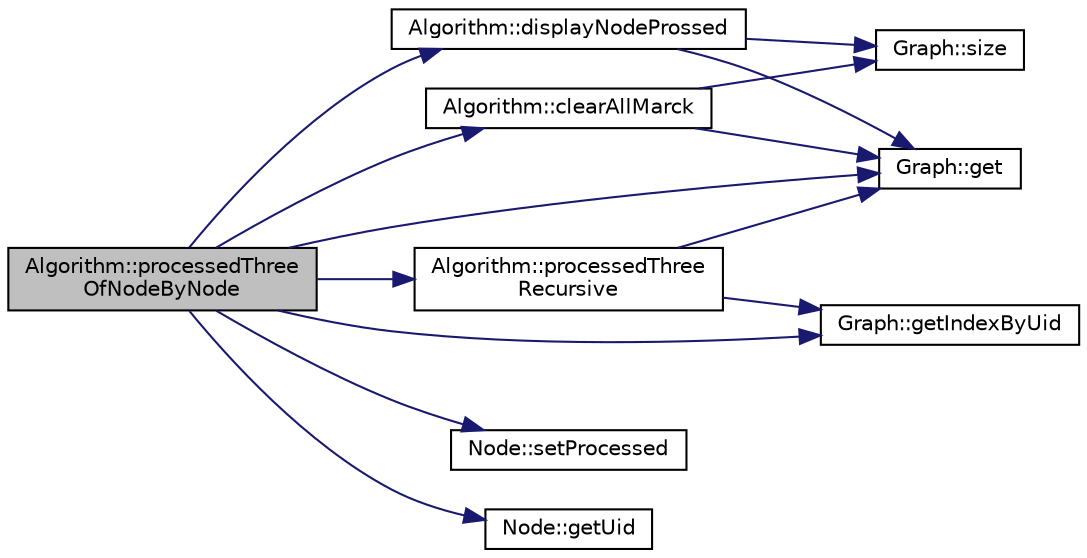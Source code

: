 digraph "Algorithm::processedThreeOfNodeByNode"
{
  edge [fontname="Helvetica",fontsize="10",labelfontname="Helvetica",labelfontsize="10"];
  node [fontname="Helvetica",fontsize="10",shape=record];
  rankdir="LR";
  Node216 [label="Algorithm::processedThree\lOfNodeByNode",height=0.2,width=0.4,color="black", fillcolor="grey75", style="filled", fontcolor="black"];
  Node216 -> Node217 [color="midnightblue",fontsize="10",style="solid",fontname="Helvetica"];
  Node217 [label="Algorithm::clearAllMarck",height=0.2,width=0.4,color="black", fillcolor="white", style="filled",URL="$struct_algorithm.html#a86fac96d365d99c0a210f060a1daa67c"];
  Node217 -> Node218 [color="midnightblue",fontsize="10",style="solid",fontname="Helvetica"];
  Node218 [label="Graph::size",height=0.2,width=0.4,color="black", fillcolor="white", style="filled",URL="$class_graph.html#a6539d03f6d3f42042196f0f79455bdd8",tooltip="Size() "];
  Node217 -> Node219 [color="midnightblue",fontsize="10",style="solid",fontname="Helvetica"];
  Node219 [label="Graph::get",height=0.2,width=0.4,color="black", fillcolor="white", style="filled",URL="$class_graph.html#a78762961b8cf256a828c80cb7ec26021",tooltip="get "];
  Node216 -> Node220 [color="midnightblue",fontsize="10",style="solid",fontname="Helvetica"];
  Node220 [label="Node::setProcessed",height=0.2,width=0.4,color="black", fillcolor="white", style="filled",URL="$class_node.html#a711384cef3ba7e7927bdad163ef66c26",tooltip="Setter processed. "];
  Node216 -> Node219 [color="midnightblue",fontsize="10",style="solid",fontname="Helvetica"];
  Node216 -> Node221 [color="midnightblue",fontsize="10",style="solid",fontname="Helvetica"];
  Node221 [label="Graph::getIndexByUid",height=0.2,width=0.4,color="black", fillcolor="white", style="filled",URL="$class_graph.html#a2d8d8d9edb8a496d5c252132cdbbbc08",tooltip="getIndexByUid "];
  Node216 -> Node222 [color="midnightblue",fontsize="10",style="solid",fontname="Helvetica"];
  Node222 [label="Node::getUid",height=0.2,width=0.4,color="black", fillcolor="white", style="filled",URL="$class_node.html#a53a0fb412c1047a27e07e7e4c5749bee",tooltip="Getter UID. "];
  Node216 -> Node223 [color="midnightblue",fontsize="10",style="solid",fontname="Helvetica"];
  Node223 [label="Algorithm::processedThree\lRecursive",height=0.2,width=0.4,color="black", fillcolor="white", style="filled",URL="$struct_algorithm.html#a6194b1be053438237fcdbd91fce6e8b0"];
  Node223 -> Node219 [color="midnightblue",fontsize="10",style="solid",fontname="Helvetica"];
  Node223 -> Node221 [color="midnightblue",fontsize="10",style="solid",fontname="Helvetica"];
  Node216 -> Node224 [color="midnightblue",fontsize="10",style="solid",fontname="Helvetica"];
  Node224 [label="Algorithm::displayNodeProssed",height=0.2,width=0.4,color="black", fillcolor="white", style="filled",URL="$struct_algorithm.html#a471cce04cc5a3fb74800171c0de76f3d",tooltip="Functopn not permanente for display resulte in consol. "];
  Node224 -> Node218 [color="midnightblue",fontsize="10",style="solid",fontname="Helvetica"];
  Node224 -> Node219 [color="midnightblue",fontsize="10",style="solid",fontname="Helvetica"];
}
